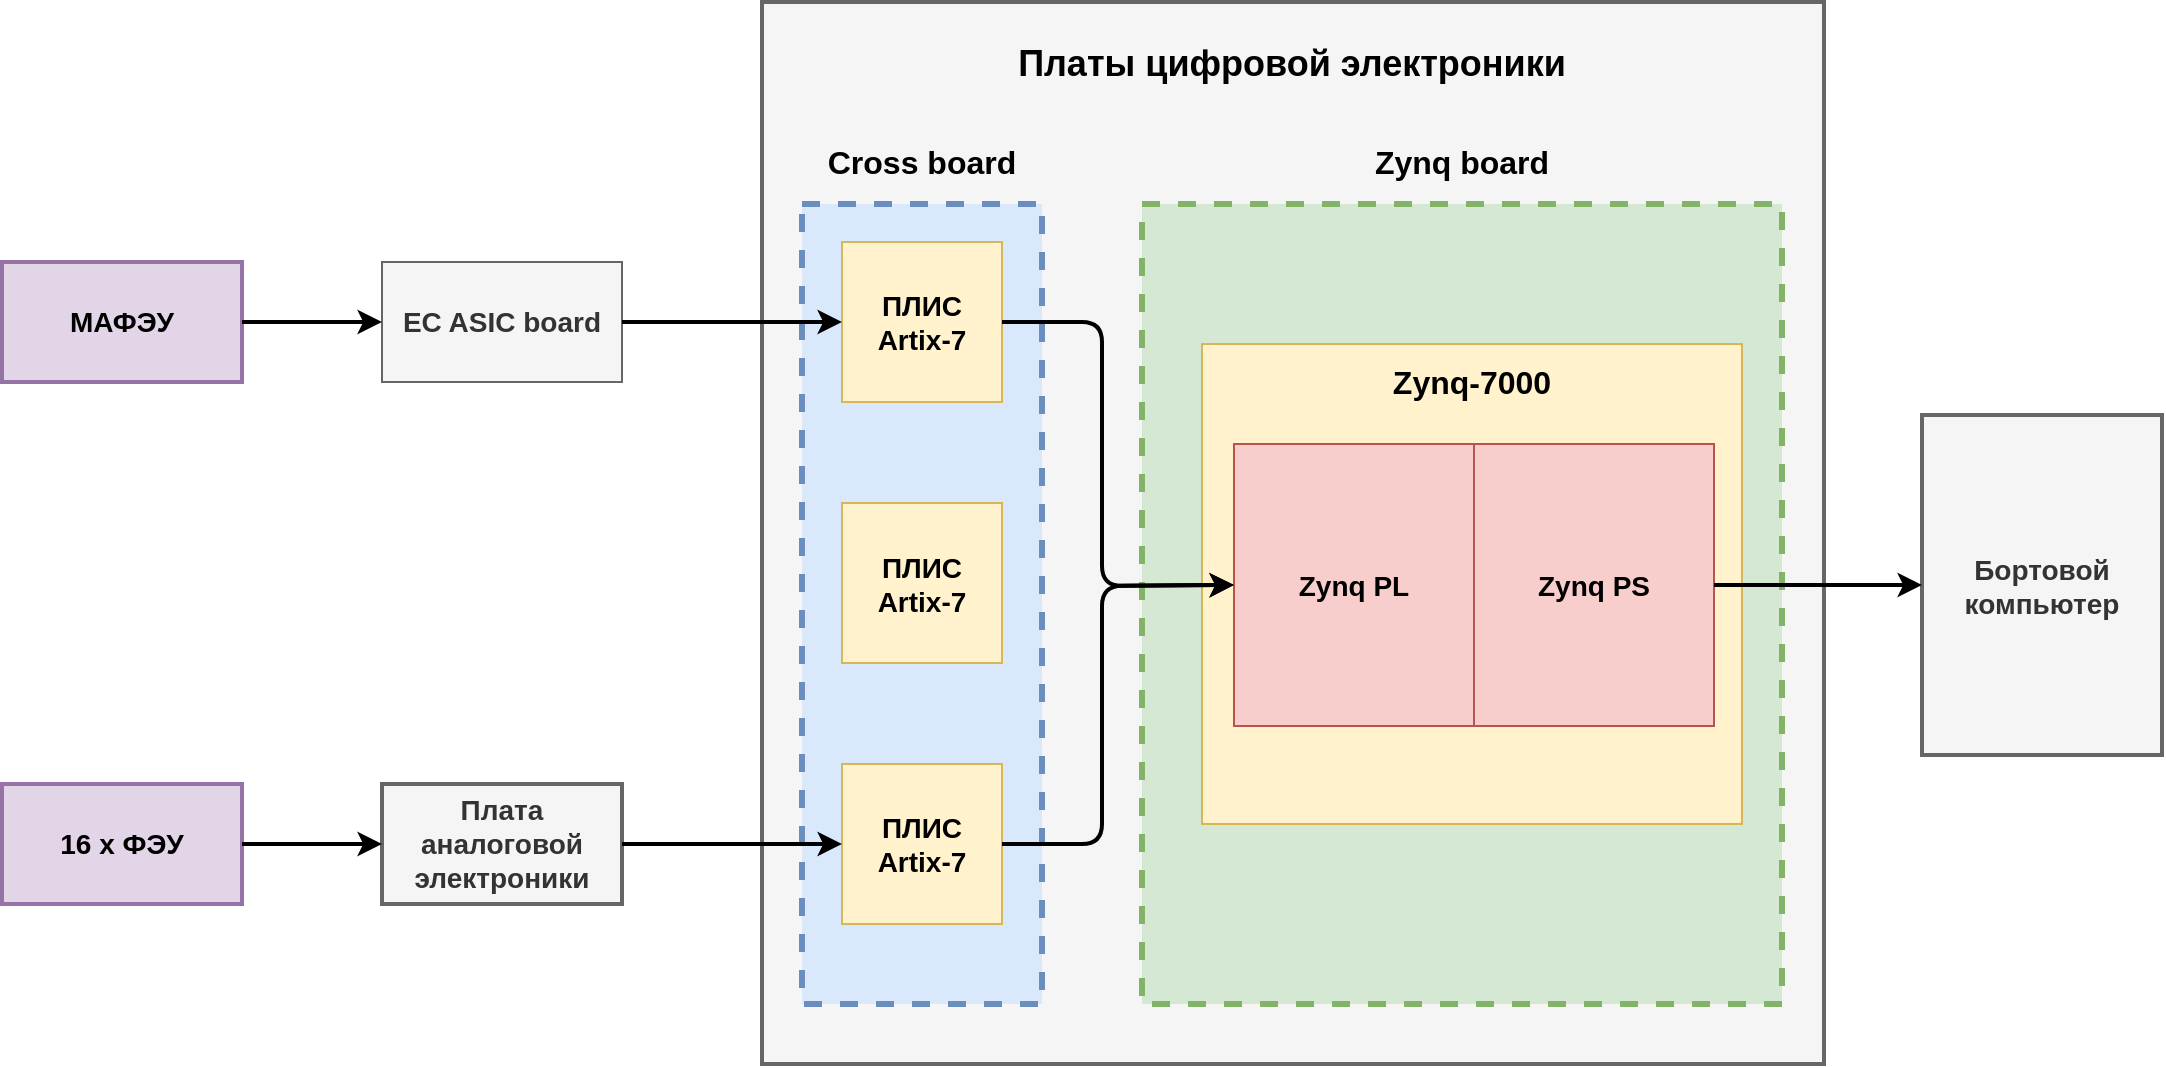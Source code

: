 <mxfile version="10.7.7" type="github"><diagram name="Page-1" id="90a13364-a465-7bf4-72fc-28e22215d7a0"><mxGraphModel dx="1394" dy="754" grid="1" gridSize="10" guides="1" tooltips="1" connect="1" arrows="1" fold="1" page="1" pageScale="1.5" pageWidth="1169" pageHeight="826" background="#ffffff" math="0" shadow="0"><root><mxCell id="0" style=";html=1;"/><mxCell id="1" style=";html=1;" parent="0"/><mxCell id="mqUuLy3m3kjUocdXYq7h-1" value="&lt;b&gt;&lt;font style=&quot;font-size: 14px&quot;&gt;МАФЭУ&lt;/font&gt;&lt;/b&gt;" style="rounded=0;whiteSpace=wrap;html=1;fillColor=#e1d5e7;strokeColor=#9673a6;strokeWidth=2;" parent="1" vertex="1"><mxGeometry x="140" y="559" width="120" height="60" as="geometry"/></mxCell><mxCell id="mqUuLy3m3kjUocdXYq7h-2" value="&lt;font style=&quot;font-size: 14px&quot;&gt;&lt;b&gt;16 x ФЭУ&lt;/b&gt;&lt;/font&gt;" style="rounded=0;whiteSpace=wrap;html=1;fillColor=#e1d5e7;strokeColor=#9673a6;strokeWidth=2;" parent="1" vertex="1"><mxGeometry x="140" y="820" width="120" height="60" as="geometry"/></mxCell><mxCell id="mqUuLy3m3kjUocdXYq7h-6" value="&lt;span&gt;&lt;font style=&quot;font-size: 14px&quot;&gt;&lt;b&gt;Плата аналоговой электроники&lt;/b&gt;&lt;/font&gt;&lt;/span&gt;" style="rounded=0;whiteSpace=wrap;html=1;fillColor=#f5f5f5;strokeColor=#666666;fontColor=#333333;strokeWidth=2;" parent="1" vertex="1"><mxGeometry x="330" y="820" width="120" height="60" as="geometry"/></mxCell><mxCell id="mqUuLy3m3kjUocdXYq7h-7" value="&lt;span&gt;&lt;font style=&quot;font-size: 14px&quot;&gt;&lt;b&gt;EC ASIC board&lt;/b&gt;&lt;/font&gt;&lt;/span&gt;" style="rounded=0;whiteSpace=wrap;html=1;fillColor=#f5f5f5;strokeColor=#666666;fontColor=#333333;" parent="1" vertex="1"><mxGeometry x="330" y="559" width="120" height="60" as="geometry"/></mxCell><mxCell id="mqUuLy3m3kjUocdXYq7h-8" value="" style="whiteSpace=wrap;html=1;aspect=fixed;fillColor=#f5f5f5;strokeColor=#666666;fontColor=#333333;strokeWidth=2;" parent="1" vertex="1"><mxGeometry x="520" y="429" width="531" height="531" as="geometry"/></mxCell><mxCell id="mqUuLy3m3kjUocdXYq7h-9" value="" style="rounded=0;whiteSpace=wrap;html=1;dashed=1;strokeWidth=3;fillColor=#dae8fc;strokeColor=#6c8ebf;" parent="1" vertex="1"><mxGeometry x="540" y="530" width="120" height="400" as="geometry"/></mxCell><mxCell id="mqUuLy3m3kjUocdXYq7h-10" value="&lt;font size=&quot;1&quot;&gt;&lt;b style=&quot;font-size: 16px&quot;&gt;Cross board&lt;/b&gt;&lt;/font&gt;" style="text;html=1;strokeColor=none;fillColor=none;align=center;verticalAlign=middle;whiteSpace=wrap;rounded=0;" parent="1" vertex="1"><mxGeometry x="540" y="499" width="120" height="20" as="geometry"/></mxCell><mxCell id="mqUuLy3m3kjUocdXYq7h-11" value="&lt;font style=&quot;font-size: 14px&quot;&gt;&lt;b&gt;ПЛИС&lt;br&gt;Artix-7&lt;/b&gt;&lt;/font&gt;" style="whiteSpace=wrap;html=1;aspect=fixed;fillColor=#fff2cc;strokeColor=#d6b656;" parent="1" vertex="1"><mxGeometry x="560" y="549" width="80" height="80" as="geometry"/></mxCell><mxCell id="mqUuLy3m3kjUocdXYq7h-12" value="&lt;b style=&quot;font-size: 14px&quot;&gt;ПЛИС&lt;br&gt;Artix-7&lt;/b&gt;" style="whiteSpace=wrap;html=1;aspect=fixed;fillColor=#fff2cc;strokeColor=#d6b656;" parent="1" vertex="1"><mxGeometry x="560" y="679.5" width="80" height="80" as="geometry"/></mxCell><mxCell id="mqUuLy3m3kjUocdXYq7h-13" value="&lt;b style=&quot;font-size: 14px&quot;&gt;ПЛИС&lt;br&gt;Artix-7&lt;/b&gt;" style="whiteSpace=wrap;html=1;aspect=fixed;fillColor=#fff2cc;strokeColor=#d6b656;" parent="1" vertex="1"><mxGeometry x="560" y="810" width="80" height="80" as="geometry"/></mxCell><mxCell id="mqUuLy3m3kjUocdXYq7h-14" value="&lt;font size=&quot;1&quot;&gt;&lt;b style=&quot;font-size: 18px&quot;&gt;Платы цифровой электроники&lt;/b&gt;&lt;/font&gt;" style="text;html=1;strokeColor=none;fillColor=none;align=center;verticalAlign=middle;whiteSpace=wrap;rounded=0;" parent="1" vertex="1"><mxGeometry x="540" y="450" width="490" height="20" as="geometry"/></mxCell><mxCell id="mqUuLy3m3kjUocdXYq7h-16" value="" style="rounded=0;whiteSpace=wrap;html=1;fillColor=#d5e8d4;strokeColor=#82b366;strokeWidth=3;dashed=1;" parent="1" vertex="1"><mxGeometry x="710" y="530" width="320" height="400" as="geometry"/></mxCell><mxCell id="mqUuLy3m3kjUocdXYq7h-17" value="&lt;b&gt;&lt;font style=&quot;font-size: 16px&quot;&gt;Zynq board&lt;/font&gt;&lt;/b&gt;" style="text;html=1;strokeColor=none;fillColor=none;align=center;verticalAlign=middle;whiteSpace=wrap;rounded=0;" parent="1" vertex="1"><mxGeometry x="710" y="499" width="320" height="20" as="geometry"/></mxCell><mxCell id="mqUuLy3m3kjUocdXYq7h-21" value="" style="rounded=0;whiteSpace=wrap;html=1;strokeWidth=1;fillColor=#fff2cc;strokeColor=#d6b656;" parent="1" vertex="1"><mxGeometry x="740" y="600" width="270" height="240" as="geometry"/></mxCell><mxCell id="mqUuLy3m3kjUocdXYq7h-22" value="&lt;font size=&quot;1&quot;&gt;&lt;b style=&quot;font-size: 14px&quot;&gt;Zynq PL&lt;/b&gt;&lt;/font&gt;" style="rounded=0;whiteSpace=wrap;html=1;fillColor=#f8cecc;strokeColor=#b85450;" parent="1" vertex="1"><mxGeometry x="756" y="650" width="120" height="141" as="geometry"/></mxCell><mxCell id="mqUuLy3m3kjUocdXYq7h-23" value="&lt;font style=&quot;font-size: 14px&quot;&gt;&lt;b&gt;Zynq PS&lt;/b&gt;&lt;/font&gt;" style="rounded=0;whiteSpace=wrap;html=1;fillColor=#f8cecc;strokeColor=#b85450;" parent="1" vertex="1"><mxGeometry x="876" y="650" width="120" height="141" as="geometry"/></mxCell><mxCell id="mqUuLy3m3kjUocdXYq7h-24" value="&lt;font style=&quot;font-size: 16px&quot;&gt;&lt;b&gt;Zynq-7000&lt;/b&gt;&lt;/font&gt;" style="text;html=1;strokeColor=none;fillColor=none;align=center;verticalAlign=middle;whiteSpace=wrap;rounded=0;" parent="1" vertex="1"><mxGeometry x="750" y="609" width="250" height="20" as="geometry"/></mxCell><mxCell id="mqUuLy3m3kjUocdXYq7h-25" value="" style="endArrow=classic;html=1;entryX=0;entryY=0.5;entryDx=0;entryDy=0;strokeWidth=2;" parent="1" source="mqUuLy3m3kjUocdXYq7h-1" target="mqUuLy3m3kjUocdXYq7h-7" edge="1"><mxGeometry width="50" height="50" relative="1" as="geometry"><mxPoint x="140" y="1030" as="sourcePoint"/><mxPoint x="190" y="980" as="targetPoint"/></mxGeometry></mxCell><mxCell id="mqUuLy3m3kjUocdXYq7h-26" value="" style="endArrow=classic;html=1;entryX=0;entryY=0.5;entryDx=0;entryDy=0;exitX=1;exitY=0.5;exitDx=0;exitDy=0;strokeWidth=2;" parent="1" source="mqUuLy3m3kjUocdXYq7h-7" target="mqUuLy3m3kjUocdXYq7h-11" edge="1"><mxGeometry width="50" height="50" relative="1" as="geometry"><mxPoint x="140" y="1030" as="sourcePoint"/><mxPoint x="190" y="980" as="targetPoint"/></mxGeometry></mxCell><mxCell id="mqUuLy3m3kjUocdXYq7h-27" value="" style="endArrow=classic;html=1;entryX=0;entryY=0.5;entryDx=0;entryDy=0;exitX=1;exitY=0.5;exitDx=0;exitDy=0;strokeWidth=2;" parent="1" source="mqUuLy3m3kjUocdXYq7h-2" target="mqUuLy3m3kjUocdXYq7h-6" edge="1"><mxGeometry width="50" height="50" relative="1" as="geometry"><mxPoint x="140" y="1030" as="sourcePoint"/><mxPoint x="190" y="980" as="targetPoint"/></mxGeometry></mxCell><mxCell id="mqUuLy3m3kjUocdXYq7h-28" value="" style="endArrow=classic;html=1;entryX=0;entryY=0.5;entryDx=0;entryDy=0;exitX=1;exitY=0.5;exitDx=0;exitDy=0;strokeWidth=2;" parent="1" source="mqUuLy3m3kjUocdXYq7h-6" target="mqUuLy3m3kjUocdXYq7h-13" edge="1"><mxGeometry width="50" height="50" relative="1" as="geometry"><mxPoint x="140" y="1030" as="sourcePoint"/><mxPoint x="190" y="980" as="targetPoint"/></mxGeometry></mxCell><mxCell id="mqUuLy3m3kjUocdXYq7h-29" value="" style="endArrow=classic;html=1;entryX=0;entryY=0.5;entryDx=0;entryDy=0;exitX=1;exitY=0.5;exitDx=0;exitDy=0;strokeWidth=2;" parent="1" source="mqUuLy3m3kjUocdXYq7h-11" target="mqUuLy3m3kjUocdXYq7h-22" edge="1"><mxGeometry width="50" height="50" relative="1" as="geometry"><mxPoint x="140" y="1030" as="sourcePoint"/><mxPoint x="190" y="980" as="targetPoint"/><Array as="points"><mxPoint x="690" y="589"/><mxPoint x="690" y="721"/></Array></mxGeometry></mxCell><mxCell id="mqUuLy3m3kjUocdXYq7h-30" value="" style="endArrow=classic;html=1;entryX=0;entryY=0.5;entryDx=0;entryDy=0;exitX=1;exitY=0.5;exitDx=0;exitDy=0;strokeWidth=2;" parent="1" source="mqUuLy3m3kjUocdXYq7h-13" target="mqUuLy3m3kjUocdXYq7h-22" edge="1"><mxGeometry width="50" height="50" relative="1" as="geometry"><mxPoint x="140" y="1030" as="sourcePoint"/><mxPoint x="190" y="980" as="targetPoint"/><Array as="points"><mxPoint x="690" y="850"/><mxPoint x="690" y="721"/></Array></mxGeometry></mxCell><mxCell id="mqUuLy3m3kjUocdXYq7h-32" value="&lt;font style=&quot;font-size: 14px&quot;&gt;&lt;b&gt;Бортовой компьютер&lt;/b&gt;&lt;/font&gt;" style="rounded=0;whiteSpace=wrap;html=1;strokeWidth=2;fillColor=#f5f5f5;strokeColor=#666666;fontColor=#333333;" parent="1" vertex="1"><mxGeometry x="1100" y="635.5" width="120" height="170" as="geometry"/></mxCell><mxCell id="mqUuLy3m3kjUocdXYq7h-33" value="" style="endArrow=classic;html=1;strokeWidth=2;entryX=0;entryY=0.5;entryDx=0;entryDy=0;exitX=1;exitY=0.5;exitDx=0;exitDy=0;" parent="1" source="mqUuLy3m3kjUocdXYq7h-23" target="mqUuLy3m3kjUocdXYq7h-32" edge="1"><mxGeometry width="50" height="50" relative="1" as="geometry"><mxPoint x="310" y="1030" as="sourcePoint"/><mxPoint x="360" y="980" as="targetPoint"/></mxGeometry></mxCell></root></mxGraphModel></diagram><diagram id="LngsoX67guvrzEUOjKtK" name="Page-2"><mxGraphModel dx="1394" dy="796" grid="1" gridSize="10" guides="1" tooltips="1" connect="1" arrows="1" fold="1" page="1" pageScale="1" pageWidth="1100" pageHeight="1700" math="0" shadow="0"><root><mxCell id="33AhJQ--hhFPKujV23q9-0"/><mxCell id="33AhJQ--hhFPKujV23q9-1" parent="33AhJQ--hhFPKujV23q9-0"/><mxCell id="33AhJQ--hhFPKujV23q9-2" value="&lt;font style=&quot;font-size: 14px&quot;&gt;&lt;b&gt;16 x ФЭУ&lt;/b&gt;&lt;/font&gt;" style="rounded=0;whiteSpace=wrap;html=1;fillColor=#ffe6cc;strokeColor=#d79b00;strokeWidth=2;" parent="33AhJQ--hhFPKujV23q9-1" vertex="1"><mxGeometry x="50" y="160" width="120" height="440" as="geometry"/></mxCell><mxCell id="33AhJQ--hhFPKujV23q9-6" value="&lt;b&gt;&lt;font style=&quot;font-size: 14px&quot;&gt;Платы цифровой обработки&lt;/font&gt;&lt;/b&gt;" style="rounded=0;whiteSpace=wrap;html=1;fillColor=#e1d5e7;strokeColor=#9673a6;strokeWidth=2;" parent="33AhJQ--hhFPKujV23q9-1" vertex="1"><mxGeometry x="720" y="160" width="120" height="130" as="geometry"/></mxCell><mxCell id="33AhJQ--hhFPKujV23q9-7" value="" style="rounded=0;whiteSpace=wrap;html=1;fillColor=#f5f5f5;strokeColor=#666666;fontColor=#333333;strokeWidth=2;dashed=1;" parent="33AhJQ--hhFPKujV23q9-1" vertex="1"><mxGeometry x="230" y="160" width="460" height="440" as="geometry"/></mxCell><mxCell id="33AhJQ--hhFPKujV23q9-8" value="&lt;b&gt;&lt;font style=&quot;font-size: 14px&quot;&gt;Предусилитель&lt;/font&gt;&lt;/b&gt;" style="rounded=0;whiteSpace=wrap;html=1;strokeWidth=2;fillColor=#e1d5e7;strokeColor=#9673a6;" parent="33AhJQ--hhFPKujV23q9-1" vertex="1"><mxGeometry x="415" y="210" width="120" height="60" as="geometry"/></mxCell><mxCell id="33AhJQ--hhFPKujV23q9-9" value="&lt;b&gt;&lt;font style=&quot;font-size: 14px&quot;&gt;Мультиплексоры&lt;/font&gt;&lt;/b&gt;" style="rounded=0;whiteSpace=wrap;html=1;fillColor=#e1d5e7;strokeColor=#9673a6;strokeWidth=2;" parent="33AhJQ--hhFPKujV23q9-1" vertex="1"><mxGeometry x="250" y="210" width="140" height="60" as="geometry"/></mxCell><mxCell id="33AhJQ--hhFPKujV23q9-10" value="&lt;b&gt;&lt;font style=&quot;font-size: 14px&quot;&gt;АЦП&lt;/font&gt;&lt;/b&gt;" style="rounded=0;whiteSpace=wrap;html=1;fillColor=#e1d5e7;strokeColor=#9673a6;strokeWidth=2;" parent="33AhJQ--hhFPKujV23q9-1" vertex="1"><mxGeometry x="560" y="210" width="120" height="60" as="geometry"/></mxCell><mxCell id="M4Tpo5-35OdLBZnvtOu3-1" value="&lt;font size=&quot;1&quot;&gt;&lt;b style=&quot;font-size: 16px&quot;&gt;Плата аналоговой электроники&lt;/b&gt;&lt;/font&gt;" style="text;html=1;strokeColor=none;fillColor=none;align=center;verticalAlign=middle;whiteSpace=wrap;rounded=0;" parent="33AhJQ--hhFPKujV23q9-1" vertex="1"><mxGeometry x="240" y="170" width="440" height="20" as="geometry"/></mxCell><mxCell id="M4Tpo5-35OdLBZnvtOu3-2" value="&lt;span style=&quot;font-size: 14px&quot;&gt;&lt;b&gt;Высоковольтный источник питания&lt;/b&gt;&lt;/span&gt;" style="rounded=0;whiteSpace=wrap;html=1;fillColor=#e1d5e7;strokeColor=#9673a6;strokeWidth=2;" parent="33AhJQ--hhFPKujV23q9-1" vertex="1"><mxGeometry x="240" y="470" width="150" height="90" as="geometry"/></mxCell><mxCell id="M4Tpo5-35OdLBZnvtOu3-3" value="&lt;font style=&quot;font-size: 14px&quot;&gt;&lt;b&gt;ЦАП&lt;/b&gt;&lt;/font&gt;" style="rounded=0;whiteSpace=wrap;html=1;fillColor=#e1d5e7;strokeColor=#9673a6;strokeWidth=2;" parent="33AhJQ--hhFPKujV23q9-1" vertex="1"><mxGeometry x="560" y="470" width="120" height="90" as="geometry"/></mxCell><mxCell id="M4Tpo5-35OdLBZnvtOu3-4" value="" style="endArrow=classic;html=1;entryX=0.5;entryY=1;entryDx=0;entryDy=0;exitX=0.5;exitY=1;exitDx=0;exitDy=0;strokeWidth=2;" parent="33AhJQ--hhFPKujV23q9-1" source="33AhJQ--hhFPKujV23q9-6" target="33AhJQ--hhFPKujV23q9-10" edge="1"><mxGeometry width="50" height="50" relative="1" as="geometry"><mxPoint x="80" y="520" as="sourcePoint"/><mxPoint x="130" y="470" as="targetPoint"/><Array as="points"><mxPoint x="780" y="300"/><mxPoint x="700" y="300"/><mxPoint x="620" y="300"/></Array></mxGeometry></mxCell><mxCell id="M4Tpo5-35OdLBZnvtOu3-5" value="&lt;b&gt;&lt;font style=&quot;font-size: 14px&quot;&gt;Управление АЦП&lt;/font&gt;&lt;/b&gt;" style="text;html=1;strokeColor=none;fillColor=none;align=center;verticalAlign=middle;whiteSpace=wrap;rounded=0;" parent="33AhJQ--hhFPKujV23q9-1" vertex="1"><mxGeometry x="630" y="305" width="140" height="20" as="geometry"/></mxCell><mxCell id="M4Tpo5-35OdLBZnvtOu3-6" value="" style="endArrow=classic;html=1;entryX=0.5;entryY=1;entryDx=0;entryDy=0;exitX=0.5;exitY=1;exitDx=0;exitDy=0;strokeWidth=2;" parent="33AhJQ--hhFPKujV23q9-1" source="33AhJQ--hhFPKujV23q9-6" target="33AhJQ--hhFPKujV23q9-9" edge="1"><mxGeometry width="50" height="50" relative="1" as="geometry"><mxPoint x="80" y="670" as="sourcePoint"/><mxPoint x="130" y="620" as="targetPoint"/><Array as="points"><mxPoint x="780" y="340"/><mxPoint x="320" y="340"/></Array></mxGeometry></mxCell><mxCell id="M4Tpo5-35OdLBZnvtOu3-7" value="&lt;font style=&quot;font-size: 14px&quot;&gt;&lt;b&gt;Сигналы переключения мультиплексоров&lt;/b&gt;&lt;/font&gt;" style="text;html=1;strokeColor=none;fillColor=none;align=center;verticalAlign=middle;whiteSpace=wrap;rounded=0;" parent="33AhJQ--hhFPKujV23q9-1" vertex="1"><mxGeometry x="470" y="350" width="300" height="20" as="geometry"/></mxCell><mxCell id="M4Tpo5-35OdLBZnvtOu3-11" value="" style="endArrow=classic;html=1;exitX=1;exitY=0.5;exitDx=0;exitDy=0;strokeWidth=2;" parent="33AhJQ--hhFPKujV23q9-1" edge="1"><mxGeometry width="50" height="50" relative="1" as="geometry"><mxPoint x="680" y="240" as="sourcePoint"/><mxPoint x="719" y="240" as="targetPoint"/></mxGeometry></mxCell><mxCell id="M4Tpo5-35OdLBZnvtOu3-13" value="" style="endArrow=classic;html=1;entryX=0.5;entryY=0;entryDx=0;entryDy=0;exitX=0.5;exitY=1;exitDx=0;exitDy=0;strokeWidth=2;" parent="33AhJQ--hhFPKujV23q9-1" source="33AhJQ--hhFPKujV23q9-6" target="M4Tpo5-35OdLBZnvtOu3-3" edge="1"><mxGeometry width="50" height="50" relative="1" as="geometry"><mxPoint x="50" y="670" as="sourcePoint"/><mxPoint x="100" y="620" as="targetPoint"/><Array as="points"><mxPoint x="780" y="420"/><mxPoint x="620" y="420"/></Array></mxGeometry></mxCell><mxCell id="M4Tpo5-35OdLBZnvtOu3-14" value="&lt;b&gt;&lt;font style=&quot;font-size: 14px&quot;&gt;Управление ЦАП&lt;/font&gt;&lt;/b&gt;" style="text;html=1;strokeColor=none;fillColor=none;align=center;verticalAlign=middle;whiteSpace=wrap;rounded=0;" parent="33AhJQ--hhFPKujV23q9-1" vertex="1"><mxGeometry x="630" y="430" width="140" height="20" as="geometry"/></mxCell><mxCell id="M4Tpo5-35OdLBZnvtOu3-15" value="" style="endArrow=classic;html=1;entryX=1;entryY=0.5;entryDx=0;entryDy=0;strokeWidth=2;" parent="33AhJQ--hhFPKujV23q9-1" source="M4Tpo5-35OdLBZnvtOu3-3" target="M4Tpo5-35OdLBZnvtOu3-2" edge="1"><mxGeometry width="50" height="50" relative="1" as="geometry"><mxPoint x="50" y="670" as="sourcePoint"/><mxPoint x="100" y="620" as="targetPoint"/></mxGeometry></mxCell><mxCell id="M4Tpo5-35OdLBZnvtOu3-16" value="" style="endArrow=classic;html=1;exitX=0;exitY=0.5;exitDx=0;exitDy=0;strokeWidth=2;" parent="33AhJQ--hhFPKujV23q9-1" source="M4Tpo5-35OdLBZnvtOu3-2" edge="1"><mxGeometry width="50" height="50" relative="1" as="geometry"><mxPoint x="50" y="670" as="sourcePoint"/><mxPoint x="170" y="515" as="targetPoint"/></mxGeometry></mxCell><mxCell id="z_gej4FK0jeyagtqlX45-0" value="" style="endArrow=classic;html=1;entryX=0;entryY=0.5;entryDx=0;entryDy=0;exitX=1;exitY=0.5;exitDx=0;exitDy=0;strokeWidth=2;" parent="33AhJQ--hhFPKujV23q9-1" source="33AhJQ--hhFPKujV23q9-9" target="33AhJQ--hhFPKujV23q9-8" edge="1"><mxGeometry width="50" height="50" relative="1" as="geometry"><mxPoint x="50" y="670" as="sourcePoint"/><mxPoint x="100" y="620" as="targetPoint"/></mxGeometry></mxCell><mxCell id="z_gej4FK0jeyagtqlX45-1" value="" style="endArrow=classic;html=1;strokeWidth=2;entryX=0;entryY=0.5;entryDx=0;entryDy=0;exitX=1;exitY=0.5;exitDx=0;exitDy=0;" parent="33AhJQ--hhFPKujV23q9-1" source="33AhJQ--hhFPKujV23q9-8" target="33AhJQ--hhFPKujV23q9-10" edge="1"><mxGeometry width="50" height="50" relative="1" as="geometry"><mxPoint x="50" y="670" as="sourcePoint"/><mxPoint x="100" y="620" as="targetPoint"/></mxGeometry></mxCell><mxCell id="z_gej4FK0jeyagtqlX45-2" value="" style="endArrow=classic;html=1;strokeWidth=2;entryX=0;entryY=0.5;entryDx=0;entryDy=0;" parent="33AhJQ--hhFPKujV23q9-1" target="33AhJQ--hhFPKujV23q9-9" edge="1"><mxGeometry width="50" height="50" relative="1" as="geometry"><mxPoint x="170" y="240" as="sourcePoint"/><mxPoint x="100" y="620" as="targetPoint"/></mxGeometry></mxCell></root></mxGraphModel></diagram><diagram id="vqjRTmHqxRuGW0GSpPJA" name="Page-3"><mxGraphModel dx="1394" dy="747" grid="1" gridSize="10" guides="1" tooltips="1" connect="1" arrows="1" fold="1" page="1" pageScale="1" pageWidth="1100" pageHeight="1700" math="0" shadow="0"><root><mxCell id="QWev3ZvR3l2AQb6MqSnG-0"/><mxCell id="QWev3ZvR3l2AQb6MqSnG-1" parent="QWev3ZvR3l2AQb6MqSnG-0"/><mxCell id="QWev3ZvR3l2AQb6MqSnG-65" value="" style="rounded=0;whiteSpace=wrap;html=1;strokeWidth=2;fillColor=#f5f5f5;strokeColor=#666666;fontColor=#333333;" parent="QWev3ZvR3l2AQb6MqSnG-1" vertex="1"><mxGeometry x="30" y="120" width="930" height="610" as="geometry"/></mxCell><mxCell id="QWev3ZvR3l2AQb6MqSnG-66" value="&lt;span style=&quot;font-size: 16px&quot;&gt;&lt;b&gt;Фотодиод&lt;/b&gt;&lt;/span&gt;" style="rounded=0;whiteSpace=wrap;html=1;fillColor=#f8cecc;strokeColor=#b85450;strokeWidth=2;" parent="QWev3ZvR3l2AQb6MqSnG-1" vertex="1"><mxGeometry x="160" y="580" width="120" height="60" as="geometry"/></mxCell><mxCell id="QWev3ZvR3l2AQb6MqSnG-67" value="&lt;font style=&quot;font-size: 16px&quot;&gt;&lt;b&gt;ФЭУ 4&lt;/b&gt;&lt;/font&gt;" style="rounded=0;whiteSpace=wrap;html=1;strokeWidth=2;fillColor=#e1d5e7;strokeColor=#9673a6;" parent="QWev3ZvR3l2AQb6MqSnG-1" vertex="1"><mxGeometry x="160" y="260" width="120" height="60" as="geometry"/></mxCell><mxCell id="QWev3ZvR3l2AQb6MqSnG-68" value="&lt;b&gt;&lt;font style=&quot;font-size: 16px&quot;&gt;ФЭУ 3&lt;/font&gt;&lt;/b&gt;" style="rounded=0;whiteSpace=wrap;html=1;strokeWidth=2;fillColor=#e1d5e7;strokeColor=#9673a6;" parent="QWev3ZvR3l2AQb6MqSnG-1" vertex="1"><mxGeometry x="160" y="340" width="120" height="60" as="geometry"/></mxCell><mxCell id="QWev3ZvR3l2AQb6MqSnG-69" value="&lt;b&gt;&lt;font style=&quot;font-size: 16px&quot;&gt;ФЭУ 2&lt;/font&gt;&lt;/b&gt;" style="rounded=0;whiteSpace=wrap;html=1;fillColor=#e1d5e7;strokeColor=#9673a6;strokeWidth=2;" parent="QWev3ZvR3l2AQb6MqSnG-1" vertex="1"><mxGeometry x="160" y="420" width="120" height="60" as="geometry"/></mxCell><mxCell id="QWev3ZvR3l2AQb6MqSnG-70" value="&lt;b&gt;&lt;font style=&quot;font-size: 16px&quot;&gt;ФЭУ 1&lt;/font&gt;&lt;/b&gt;" style="rounded=0;whiteSpace=wrap;html=1;fillColor=#e1d5e7;strokeColor=#9673a6;strokeWidth=2;" parent="QWev3ZvR3l2AQb6MqSnG-1" vertex="1"><mxGeometry x="160" y="500" width="120" height="60" as="geometry"/></mxCell><mxCell id="QWev3ZvR3l2AQb6MqSnG-71" value="" style="verticalLabelPosition=bottom;verticalAlign=top;html=1;shape=mxgraph.basic.sun;fillColor=#fff2cc;strokeColor=#d6b656;" parent="QWev3ZvR3l2AQb6MqSnG-1" vertex="1"><mxGeometry x="860" y="390" width="40" height="40" as="geometry"/></mxCell><mxCell id="QWev3ZvR3l2AQb6MqSnG-72" value="&lt;b&gt;&lt;font style=&quot;font-size: 18px&quot;&gt;400 мм&lt;/font&gt;&lt;/b&gt;" style="text;html=1;strokeColor=none;fillColor=none;align=center;verticalAlign=middle;whiteSpace=wrap;rounded=0;" parent="QWev3ZvR3l2AQb6MqSnG-1" vertex="1"><mxGeometry x="520" y="677" width="130" height="20" as="geometry"/></mxCell><mxCell id="QWev3ZvR3l2AQb6MqSnG-73" value="" style="shape=crossbar;whiteSpace=wrap;html=1;rounded=1;strokeWidth=2;direction=south;" parent="QWev3ZvR3l2AQb6MqSnG-1" vertex="1"><mxGeometry x="110" y="500" width="20" height="60" as="geometry"/></mxCell><mxCell id="QWev3ZvR3l2AQb6MqSnG-74" value="&lt;font size=&quot;1&quot;&gt;&lt;b style=&quot;font-size: 18px&quot;&gt;15 мм&lt;/b&gt;&lt;/font&gt;" style="text;html=1;strokeColor=none;fillColor=none;align=center;verticalAlign=middle;whiteSpace=wrap;rounded=0;" parent="QWev3ZvR3l2AQb6MqSnG-1" vertex="1"><mxGeometry x="50" y="520" width="60" height="20" as="geometry"/></mxCell><mxCell id="QWev3ZvR3l2AQb6MqSnG-75" value="" style="endArrow=none;dashed=1;html=1;strokeWidth=3;entryX=0.145;entryY=0.855;entryDx=0;entryDy=0;entryPerimeter=0;exitX=1;exitY=1;exitDx=0;exitDy=0;exitPerimeter=0;" parent="QWev3ZvR3l2AQb6MqSnG-1" source="QWev3ZvR3l2AQb6MqSnG-66" target="QWev3ZvR3l2AQb6MqSnG-71" edge="1"><mxGeometry width="50" height="50" relative="1" as="geometry"><mxPoint x="290" y="640" as="sourcePoint"/><mxPoint x="100" y="740" as="targetPoint"/></mxGeometry></mxCell><mxCell id="QWev3ZvR3l2AQb6MqSnG-76" value="" style="endArrow=none;dashed=1;html=1;strokeWidth=3;entryX=0.145;entryY=0.145;entryDx=0;entryDy=0;entryPerimeter=0;" parent="QWev3ZvR3l2AQb6MqSnG-1" target="QWev3ZvR3l2AQb6MqSnG-71" edge="1"><mxGeometry width="50" height="50" relative="1" as="geometry"><mxPoint x="281" y="180" as="sourcePoint"/><mxPoint x="100" y="740" as="targetPoint"/></mxGeometry></mxCell><mxCell id="QWev3ZvR3l2AQb6MqSnG-77" value="&lt;font size=&quot;1&quot;&gt;&lt;b style=&quot;font-size: 18px&quot;&gt;Светодиод&lt;/b&gt;&lt;/font&gt;" style="text;html=1;strokeColor=none;fillColor=none;align=center;verticalAlign=middle;whiteSpace=wrap;rounded=0;" parent="QWev3ZvR3l2AQb6MqSnG-1" vertex="1"><mxGeometry x="822.5" y="331" width="105" height="20" as="geometry"/></mxCell><mxCell id="QWev3ZvR3l2AQb6MqSnG-78" value="" style="endArrow=none;html=1;strokeWidth=4;fillColor=#d5e8d4;strokeColor=#82b366;" parent="QWev3ZvR3l2AQb6MqSnG-1" edge="1"><mxGeometry width="50" height="50" relative="1" as="geometry"><mxPoint x="290" y="560" as="sourcePoint"/><mxPoint x="290" y="500" as="targetPoint"/></mxGeometry></mxCell><mxCell id="QWev3ZvR3l2AQb6MqSnG-79" value="" style="endArrow=none;html=1;strokeWidth=4;fillColor=#d5e8d4;strokeColor=#82b366;" parent="QWev3ZvR3l2AQb6MqSnG-1" edge="1"><mxGeometry width="50" height="50" relative="1" as="geometry"><mxPoint x="290" y="480" as="sourcePoint"/><mxPoint x="290" y="421" as="targetPoint"/></mxGeometry></mxCell><mxCell id="QWev3ZvR3l2AQb6MqSnG-80" value="" style="endArrow=none;html=1;strokeWidth=4;fillColor=#d5e8d4;strokeColor=#82b366;" parent="QWev3ZvR3l2AQb6MqSnG-1" edge="1"><mxGeometry width="50" height="50" relative="1" as="geometry"><mxPoint x="290" y="401" as="sourcePoint"/><mxPoint x="290" y="340" as="targetPoint"/></mxGeometry></mxCell><mxCell id="QWev3ZvR3l2AQb6MqSnG-81" value="" style="endArrow=none;html=1;strokeWidth=4;fillColor=#d5e8d4;strokeColor=#82b366;" parent="QWev3ZvR3l2AQb6MqSnG-1" edge="1"><mxGeometry width="50" height="50" relative="1" as="geometry"><mxPoint x="290" y="321" as="sourcePoint"/><mxPoint x="290" y="260" as="targetPoint"/></mxGeometry></mxCell><mxCell id="QWev3ZvR3l2AQb6MqSnG-82" value="" style="shape=crossbar;whiteSpace=wrap;html=1;rounded=1;strokeWidth=2;" parent="QWev3ZvR3l2AQb6MqSnG-1" vertex="1"><mxGeometry x="280" y="650" width="600" height="20" as="geometry"/></mxCell><mxCell id="QWev3ZvR3l2AQb6MqSnG-83" value="" style="shape=crossbar;whiteSpace=wrap;html=1;rounded=1;strokeWidth=2;direction=south;" parent="QWev3ZvR3l2AQb6MqSnG-1" vertex="1"><mxGeometry x="111" y="421" width="20" height="60" as="geometry"/></mxCell><mxCell id="QWev3ZvR3l2AQb6MqSnG-84" value="&lt;font size=&quot;1&quot;&gt;&lt;b style=&quot;font-size: 18px&quot;&gt;15 мм&lt;/b&gt;&lt;/font&gt;" style="text;html=1;strokeColor=none;fillColor=none;align=center;verticalAlign=middle;whiteSpace=wrap;rounded=0;" parent="QWev3ZvR3l2AQb6MqSnG-1" vertex="1"><mxGeometry x="51" y="441" width="60" height="20" as="geometry"/></mxCell><mxCell id="QWev3ZvR3l2AQb6MqSnG-85" value="" style="shape=crossbar;whiteSpace=wrap;html=1;rounded=1;strokeWidth=2;direction=south;" parent="QWev3ZvR3l2AQb6MqSnG-1" vertex="1"><mxGeometry x="110" y="341" width="20" height="60" as="geometry"/></mxCell><mxCell id="QWev3ZvR3l2AQb6MqSnG-86" value="&lt;font size=&quot;1&quot;&gt;&lt;b style=&quot;font-size: 18px&quot;&gt;15 мм&lt;/b&gt;&lt;/font&gt;" style="text;html=1;strokeColor=none;fillColor=none;align=center;verticalAlign=middle;whiteSpace=wrap;rounded=0;" parent="QWev3ZvR3l2AQb6MqSnG-1" vertex="1"><mxGeometry x="50" y="361" width="60" height="20" as="geometry"/></mxCell><mxCell id="QWev3ZvR3l2AQb6MqSnG-87" value="" style="shape=crossbar;whiteSpace=wrap;html=1;rounded=1;strokeWidth=2;direction=south;" parent="QWev3ZvR3l2AQb6MqSnG-1" vertex="1"><mxGeometry x="111" y="259" width="20" height="60" as="geometry"/></mxCell><mxCell id="QWev3ZvR3l2AQb6MqSnG-88" value="&lt;font size=&quot;1&quot;&gt;&lt;b style=&quot;font-size: 18px&quot;&gt;15 мм&lt;/b&gt;&lt;/font&gt;" style="text;html=1;strokeColor=none;fillColor=none;align=center;verticalAlign=middle;whiteSpace=wrap;rounded=0;" parent="QWev3ZvR3l2AQb6MqSnG-1" vertex="1"><mxGeometry x="51" y="279" width="60" height="20" as="geometry"/></mxCell><mxCell id="QWev3ZvR3l2AQb6MqSnG-89" value="&lt;span style=&quot;font-size: 20px&quot;&gt;&lt;b&gt;Черный короб&amp;nbsp;&lt;/b&gt;&lt;/span&gt;" style="text;html=1;strokeColor=none;fillColor=none;align=center;verticalAlign=middle;whiteSpace=wrap;rounded=0;" parent="QWev3ZvR3l2AQb6MqSnG-1" vertex="1"><mxGeometry x="30" y="130" width="930" height="40" as="geometry"/></mxCell><mxCell id="ws30AYFvvr0RhNm6Gjyg-0" value="&lt;span style=&quot;font-size: 16px&quot;&gt;&lt;b&gt;Фотодиод&lt;/b&gt;&lt;/span&gt;" style="rounded=0;whiteSpace=wrap;html=1;fillColor=#f8cecc;strokeColor=#b85450;strokeWidth=2;" vertex="1" parent="QWev3ZvR3l2AQb6MqSnG-1"><mxGeometry x="160" y="180" width="120" height="60" as="geometry"/></mxCell></root></mxGraphModel></diagram><diagram id="AOfb-fnMzs2jKWN7zdHK" name="Page-4"><mxGraphModel dx="1394" dy="747" grid="1" gridSize="10" guides="1" tooltips="1" connect="1" arrows="1" fold="1" page="1" pageScale="1" pageWidth="1100" pageHeight="1700" math="0" shadow="0"><root><mxCell id="_dRUlF8Lb53zMEsRxv8u-0"/><mxCell id="_dRUlF8Lb53zMEsRxv8u-1" parent="_dRUlF8Lb53zMEsRxv8u-0"/><mxCell id="_dRUlF8Lb53zMEsRxv8u-2" value="&lt;b&gt;&lt;font style=&quot;font-size: 20px&quot;&gt;ФЭУ&lt;/font&gt;&lt;/b&gt;" style="rounded=0;whiteSpace=wrap;html=1;strokeWidth=2;fillColor=#e1d5e7;strokeColor=#9673a6;" parent="_dRUlF8Lb53zMEsRxv8u-1" vertex="1"><mxGeometry x="60" y="240" width="150" height="70" as="geometry"/></mxCell><mxCell id="_dRUlF8Lb53zMEsRxv8u-3" value="" style="endArrow=none;html=1;strokeWidth=4;exitX=1;exitY=0.5;exitDx=0;exitDy=0;" parent="_dRUlF8Lb53zMEsRxv8u-1" source="_dRUlF8Lb53zMEsRxv8u-2" edge="1"><mxGeometry width="50" height="50" relative="1" as="geometry"><mxPoint x="60" y="370" as="sourcePoint"/><mxPoint x="430" y="275" as="targetPoint"/></mxGeometry></mxCell><mxCell id="_dRUlF8Lb53zMEsRxv8u-4" value="" style="endArrow=none;html=1;strokeWidth=4;" parent="_dRUlF8Lb53zMEsRxv8u-1" edge="1"><mxGeometry width="50" height="50" relative="1" as="geometry"><mxPoint x="240" y="333" as="sourcePoint"/><mxPoint x="240" y="276" as="targetPoint"/></mxGeometry></mxCell><mxCell id="_dRUlF8Lb53zMEsRxv8u-5" value="" style="shape=link;html=1;strokeWidth=4;" parent="_dRUlF8Lb53zMEsRxv8u-1" edge="1"><mxGeometry width="50" height="50" relative="1" as="geometry"><mxPoint x="220" y="340" as="sourcePoint"/><mxPoint x="260" y="340" as="targetPoint"/></mxGeometry></mxCell><mxCell id="_dRUlF8Lb53zMEsRxv8u-6" value="" style="endArrow=none;html=1;strokeWidth=4;" parent="_dRUlF8Lb53zMEsRxv8u-1" edge="1"><mxGeometry width="50" height="50" relative="1" as="geometry"><mxPoint x="240" y="407" as="sourcePoint"/><mxPoint x="240" y="347" as="targetPoint"/></mxGeometry></mxCell><mxCell id="_dRUlF8Lb53zMEsRxv8u-7" value="" style="endArrow=none;html=1;strokeWidth=4;" parent="_dRUlF8Lb53zMEsRxv8u-1" edge="1"><mxGeometry width="50" height="50" relative="1" as="geometry"><mxPoint x="160" y="408" as="sourcePoint"/><mxPoint x="430" y="408" as="targetPoint"/></mxGeometry></mxCell><mxCell id="_dRUlF8Lb53zMEsRxv8u-8" value="" style="endArrow=none;html=1;strokeWidth=4;" parent="_dRUlF8Lb53zMEsRxv8u-1" edge="1"><mxGeometry width="50" height="50" relative="1" as="geometry"><mxPoint x="320" y="315" as="sourcePoint"/><mxPoint x="320" y="275" as="targetPoint"/></mxGeometry></mxCell><mxCell id="_dRUlF8Lb53zMEsRxv8u-9" value="" style="endArrow=none;html=1;strokeWidth=4;" parent="_dRUlF8Lb53zMEsRxv8u-1" edge="1"><mxGeometry width="50" height="50" relative="1" as="geometry"><mxPoint x="320" y="366" as="sourcePoint"/><mxPoint x="320" y="406" as="targetPoint"/></mxGeometry></mxCell><mxCell id="_dRUlF8Lb53zMEsRxv8u-10" value="" style="rounded=0;whiteSpace=wrap;html=1;strokeWidth=2;" parent="_dRUlF8Lb53zMEsRxv8u-1" vertex="1"><mxGeometry x="315" y="316" width="10" height="50" as="geometry"/></mxCell><mxCell id="fHSlnHeH0p8Hsnsov9He-1" value="" style="endArrow=classic;html=1;" edge="1" parent="_dRUlF8Lb53zMEsRxv8u-1"><mxGeometry width="50" height="50" relative="1" as="geometry"><mxPoint x="220" y="260" as="sourcePoint"/><mxPoint x="340" y="300" as="targetPoint"/><Array as="points"><mxPoint x="340" y="260"/></Array></mxGeometry></mxCell><mxCell id="fHSlnHeH0p8Hsnsov9He-2" value="&lt;font size=&quot;1&quot;&gt;&lt;b style=&quot;font-size: 18px&quot;&gt;R&lt;/b&gt;&lt;/font&gt;" style="text;html=1;strokeColor=none;fillColor=none;align=center;verticalAlign=middle;whiteSpace=wrap;rounded=0;" vertex="1" parent="_dRUlF8Lb53zMEsRxv8u-1"><mxGeometry x="325" y="327" width="40" height="20" as="geometry"/></mxCell><mxCell id="fHSlnHeH0p8Hsnsov9He-5" value="&lt;font style=&quot;font-size: 18px&quot;&gt;&lt;b&gt;C&lt;/b&gt;&lt;/font&gt;" style="text;html=1;strokeColor=none;fillColor=none;align=center;verticalAlign=middle;whiteSpace=wrap;rounded=0;" vertex="1" parent="_dRUlF8Lb53zMEsRxv8u-1"><mxGeometry x="255" y="327" width="40" height="20" as="geometry"/></mxCell><mxCell id="fHSlnHeH0p8Hsnsov9He-6" value="&lt;font face=&quot;Times New Roman&quot; size=&quot;1&quot;&gt;&lt;b style=&quot;font-size: 19px&quot;&gt;I&lt;/b&gt;&lt;/font&gt;" style="text;html=1;strokeColor=none;fillColor=none;align=center;verticalAlign=middle;whiteSpace=wrap;rounded=0;" vertex="1" parent="_dRUlF8Lb53zMEsRxv8u-1"><mxGeometry x="260" y="235" width="40" height="20" as="geometry"/></mxCell></root></mxGraphModel></diagram></mxfile>